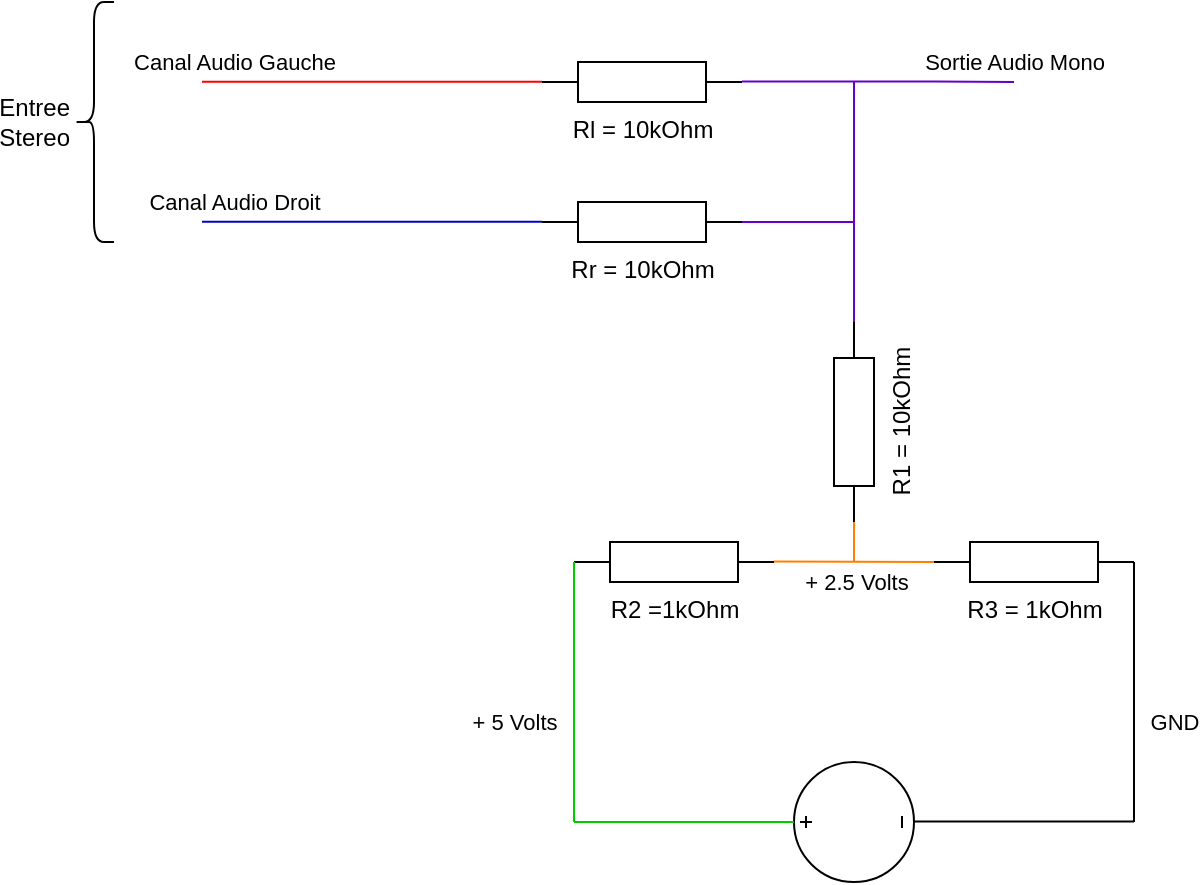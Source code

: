 <mxfile version="24.4.0" type="device">
  <diagram name="Page-1" id="uWRijJN-dXL2GQfnmDtu">
    <mxGraphModel dx="714" dy="485" grid="1" gridSize="10" guides="1" tooltips="1" connect="1" arrows="1" fold="1" page="1" pageScale="1" pageWidth="827" pageHeight="1169" math="0" shadow="0">
      <root>
        <mxCell id="0" />
        <mxCell id="1" parent="0" />
        <mxCell id="inUEJ0NJWtylzr5hE0oD-1" value="Rl = 10kOhm" style="pointerEvents=1;verticalLabelPosition=bottom;shadow=0;dashed=0;align=center;html=1;verticalAlign=top;shape=mxgraph.electrical.resistors.resistor_1;fontColor=#000000;strokeColor=#000000;labelBackgroundColor=none;" parent="1" vertex="1">
          <mxGeometry x="364" y="190" width="100" height="20" as="geometry" />
        </mxCell>
        <mxCell id="inUEJ0NJWtylzr5hE0oD-2" value="Rr = 10kOhm" style="pointerEvents=1;verticalLabelPosition=bottom;shadow=0;dashed=0;align=center;html=1;verticalAlign=top;shape=mxgraph.electrical.resistors.resistor_1;fontColor=#000000;strokeColor=#000000;labelBackgroundColor=none;" parent="1" vertex="1">
          <mxGeometry x="364" y="260" width="100" height="20" as="geometry" />
        </mxCell>
        <mxCell id="inUEJ0NJWtylzr5hE0oD-3" value="Canal Audio Droit" style="endArrow=none;html=1;rounded=0;strokeColor=#0000CC;fontColor=#000000;labelBackgroundColor=none;" parent="1" edge="1">
          <mxGeometry x="-0.812" y="10" width="50" height="50" relative="1" as="geometry">
            <mxPoint x="194" y="269.86" as="sourcePoint" />
            <mxPoint x="364" y="269.86" as="targetPoint" />
            <mxPoint as="offset" />
          </mxGeometry>
        </mxCell>
        <mxCell id="inUEJ0NJWtylzr5hE0oD-4" value="Canal Audio Gauche" style="endArrow=none;html=1;rounded=0;strokeColor=#FF0000;fontColor=#000000;labelBackgroundColor=none;" parent="1" edge="1">
          <mxGeometry x="-0.812" y="10" width="50" height="50" relative="1" as="geometry">
            <mxPoint x="194" y="199.86" as="sourcePoint" />
            <mxPoint x="364" y="199.86" as="targetPoint" />
            <mxPoint as="offset" />
          </mxGeometry>
        </mxCell>
        <mxCell id="inUEJ0NJWtylzr5hE0oD-5" value="" style="endArrow=none;html=1;rounded=0;exitX=1;exitY=0.5;exitDx=0;exitDy=0;exitPerimeter=0;strokeColor=#6600CC;fontColor=#000000;labelBackgroundColor=none;" parent="1" source="inUEJ0NJWtylzr5hE0oD-2" edge="1">
          <mxGeometry width="50" height="50" relative="1" as="geometry">
            <mxPoint x="510" y="310" as="sourcePoint" />
            <mxPoint x="520" y="270" as="targetPoint" />
          </mxGeometry>
        </mxCell>
        <mxCell id="inUEJ0NJWtylzr5hE0oD-6" value="Sortie Audio Mono" style="endArrow=none;html=1;rounded=0;exitX=1;exitY=0.5;exitDx=0;exitDy=0;exitPerimeter=0;strokeColor=#6600CC;fontColor=#000000;labelBackgroundColor=none;" parent="1" edge="1">
          <mxGeometry x="1" y="41" width="50" height="50" relative="1" as="geometry">
            <mxPoint x="464" y="199.79" as="sourcePoint" />
            <mxPoint x="560" y="199.79" as="targetPoint" />
            <mxPoint x="40" y="31" as="offset" />
          </mxGeometry>
        </mxCell>
        <mxCell id="inUEJ0NJWtylzr5hE0oD-7" value="" style="endArrow=none;html=1;rounded=0;strokeColor=#6600CC;fontColor=#000000;labelBackgroundColor=none;" parent="1" edge="1">
          <mxGeometry width="50" height="50" relative="1" as="geometry">
            <mxPoint x="520" y="200" as="sourcePoint" />
            <mxPoint x="520" y="270" as="targetPoint" />
          </mxGeometry>
        </mxCell>
        <mxCell id="inUEJ0NJWtylzr5hE0oD-8" value="" style="endArrow=none;html=1;rounded=0;exitX=1;exitY=0.5;exitDx=0;exitDy=0;exitPerimeter=0;strokeColor=#6600CC;fontColor=#000000;labelBackgroundColor=none;" parent="1" edge="1">
          <mxGeometry width="50" height="50" relative="1" as="geometry">
            <mxPoint x="560" y="199.79" as="sourcePoint" />
            <mxPoint x="600" y="200" as="targetPoint" />
          </mxGeometry>
        </mxCell>
        <mxCell id="inUEJ0NJWtylzr5hE0oD-9" value="Entree Stereo" style="shape=curlyBracket;whiteSpace=wrap;html=1;rounded=1;labelPosition=left;verticalLabelPosition=middle;align=right;verticalAlign=middle;fontColor=#000000;strokeColor=#000000;labelBackgroundColor=none;" parent="1" vertex="1">
          <mxGeometry x="130" y="160" width="20" height="120" as="geometry" />
        </mxCell>
        <mxCell id="inUEJ0NJWtylzr5hE0oD-10" value="R1&lt;span style=&quot;&quot;&gt;&amp;nbsp;= 10kOhm&lt;/span&gt;" style="pointerEvents=1;verticalLabelPosition=bottom;shadow=0;dashed=0;align=center;html=1;verticalAlign=top;shape=mxgraph.electrical.resistors.resistor_1;rotation=-90;fontColor=#000000;strokeColor=#000000;labelBackgroundColor=none;" parent="1" vertex="1">
          <mxGeometry x="470" y="360" width="100" height="20" as="geometry" />
        </mxCell>
        <mxCell id="inUEJ0NJWtylzr5hE0oD-11" value="" style="endArrow=none;html=1;rounded=0;strokeColor=#6600CC;entryX=1;entryY=0.5;entryDx=0;entryDy=0;entryPerimeter=0;fontColor=#000000;labelBackgroundColor=none;" parent="1" target="inUEJ0NJWtylzr5hE0oD-10" edge="1">
          <mxGeometry width="50" height="50" relative="1" as="geometry">
            <mxPoint x="520" y="270" as="sourcePoint" />
            <mxPoint x="530" y="280" as="targetPoint" />
          </mxGeometry>
        </mxCell>
        <mxCell id="inUEJ0NJWtylzr5hE0oD-12" value="R3 = 1kOhm" style="pointerEvents=1;verticalLabelPosition=bottom;shadow=0;dashed=0;align=center;html=1;verticalAlign=top;shape=mxgraph.electrical.resistors.resistor_1;rotation=0;fontColor=#000000;strokeColor=#000000;labelBackgroundColor=none;" parent="1" vertex="1">
          <mxGeometry x="560" y="430" width="100" height="20" as="geometry" />
        </mxCell>
        <mxCell id="inUEJ0NJWtylzr5hE0oD-13" value="R2 =1kOhm" style="pointerEvents=1;verticalLabelPosition=bottom;shadow=0;dashed=0;align=center;html=1;verticalAlign=top;shape=mxgraph.electrical.resistors.resistor_1;rotation=0;fontColor=#000000;strokeColor=#000000;labelBackgroundColor=none;" parent="1" vertex="1">
          <mxGeometry x="380" y="430" width="100" height="20" as="geometry" />
        </mxCell>
        <mxCell id="inUEJ0NJWtylzr5hE0oD-14" value="" style="endArrow=none;html=1;rounded=0;exitX=1;exitY=0.5;exitDx=0;exitDy=0;exitPerimeter=0;strokeColor=#FF8000;entryX=0;entryY=0.5;entryDx=0;entryDy=0;entryPerimeter=0;fontColor=#000000;labelBackgroundColor=none;" parent="1" target="inUEJ0NJWtylzr5hE0oD-12" edge="1">
          <mxGeometry width="50" height="50" relative="1" as="geometry">
            <mxPoint x="480" y="439.76" as="sourcePoint" />
            <mxPoint x="536" y="439.76" as="targetPoint" />
          </mxGeometry>
        </mxCell>
        <mxCell id="inUEJ0NJWtylzr5hE0oD-24" value="+ 2.5 Volts" style="edgeLabel;html=1;align=center;verticalAlign=middle;resizable=0;points=[];fontColor=#000000;labelBackgroundColor=none;" parent="inUEJ0NJWtylzr5hE0oD-14" vertex="1" connectable="0">
          <mxGeometry x="0.014" y="-1" relative="1" as="geometry">
            <mxPoint y="9" as="offset" />
          </mxGeometry>
        </mxCell>
        <mxCell id="inUEJ0NJWtylzr5hE0oD-15" value="" style="endArrow=none;html=1;rounded=0;strokeColor=#FF8000;entryX=0;entryY=0.5;entryDx=0;entryDy=0;entryPerimeter=0;fontColor=#000000;labelBackgroundColor=none;" parent="1" target="inUEJ0NJWtylzr5hE0oD-10" edge="1">
          <mxGeometry width="50" height="50" relative="1" as="geometry">
            <mxPoint x="520" y="440" as="sourcePoint" />
            <mxPoint x="540" y="290" as="targetPoint" />
          </mxGeometry>
        </mxCell>
        <mxCell id="inUEJ0NJWtylzr5hE0oD-17" value="" style="pointerEvents=1;verticalLabelPosition=bottom;shadow=0;dashed=0;align=center;html=1;verticalAlign=top;shape=mxgraph.electrical.signal_sources.source;aspect=fixed;points=[[0.5,0,0],[1,0.5,0],[0.5,1,0],[0,0.5,0]];elSignalType=dc3;rotation=-90;fontColor=#000000;strokeColor=#000000;labelBackgroundColor=none;" parent="1" vertex="1">
          <mxGeometry x="490" y="540" width="60" height="60" as="geometry" />
        </mxCell>
        <mxCell id="inUEJ0NJWtylzr5hE0oD-18" value="" style="endArrow=none;html=1;rounded=0;strokeColor=#00CC00;entryX=0;entryY=0.5;entryDx=0;entryDy=0;entryPerimeter=0;fontColor=#000000;labelBackgroundColor=none;" parent="1" edge="1">
          <mxGeometry width="50" height="50" relative="1" as="geometry">
            <mxPoint x="380" y="570" as="sourcePoint" />
            <mxPoint x="490" y="570" as="targetPoint" />
          </mxGeometry>
        </mxCell>
        <mxCell id="inUEJ0NJWtylzr5hE0oD-25" value="+ 5 Volts" style="edgeLabel;html=1;align=center;verticalAlign=middle;resizable=0;points=[];fontColor=#000000;labelBackgroundColor=none;" parent="inUEJ0NJWtylzr5hE0oD-18" vertex="1" connectable="0">
          <mxGeometry x="-0.13" y="-2" relative="1" as="geometry">
            <mxPoint x="-78" y="-52" as="offset" />
          </mxGeometry>
        </mxCell>
        <mxCell id="inUEJ0NJWtylzr5hE0oD-19" value="" style="endArrow=none;html=1;rounded=0;exitX=0;exitY=0.5;exitDx=0;exitDy=0;exitPerimeter=0;strokeColor=#00CC00;fontColor=#000000;labelBackgroundColor=none;" parent="1" source="inUEJ0NJWtylzr5hE0oD-13" edge="1">
          <mxGeometry width="50" height="50" relative="1" as="geometry">
            <mxPoint x="500" y="459.76" as="sourcePoint" />
            <mxPoint x="380" y="570" as="targetPoint" />
          </mxGeometry>
        </mxCell>
        <mxCell id="inUEJ0NJWtylzr5hE0oD-20" value="" style="endArrow=none;html=1;rounded=0;exitX=0;exitY=0.5;exitDx=0;exitDy=0;exitPerimeter=0;strokeColor=#000000;fontColor=#000000;labelBackgroundColor=none;" parent="1" edge="1">
          <mxGeometry width="50" height="50" relative="1" as="geometry">
            <mxPoint x="660" y="440" as="sourcePoint" />
            <mxPoint x="660" y="570" as="targetPoint" />
          </mxGeometry>
        </mxCell>
        <mxCell id="inUEJ0NJWtylzr5hE0oD-26" value="GND" style="edgeLabel;html=1;align=center;verticalAlign=middle;resizable=0;points=[];fontColor=#000000;labelBackgroundColor=none;" parent="inUEJ0NJWtylzr5hE0oD-20" vertex="1" connectable="0">
          <mxGeometry x="0.221" relative="1" as="geometry">
            <mxPoint x="20" as="offset" />
          </mxGeometry>
        </mxCell>
        <mxCell id="inUEJ0NJWtylzr5hE0oD-21" value="" style="endArrow=none;html=1;rounded=0;strokeColor=#000000;entryX=0;entryY=0.5;entryDx=0;entryDy=0;entryPerimeter=0;fontColor=#000000;labelBackgroundColor=none;" parent="1" edge="1">
          <mxGeometry width="50" height="50" relative="1" as="geometry">
            <mxPoint x="550" y="569.76" as="sourcePoint" />
            <mxPoint x="660" y="569.76" as="targetPoint" />
          </mxGeometry>
        </mxCell>
      </root>
    </mxGraphModel>
  </diagram>
</mxfile>
